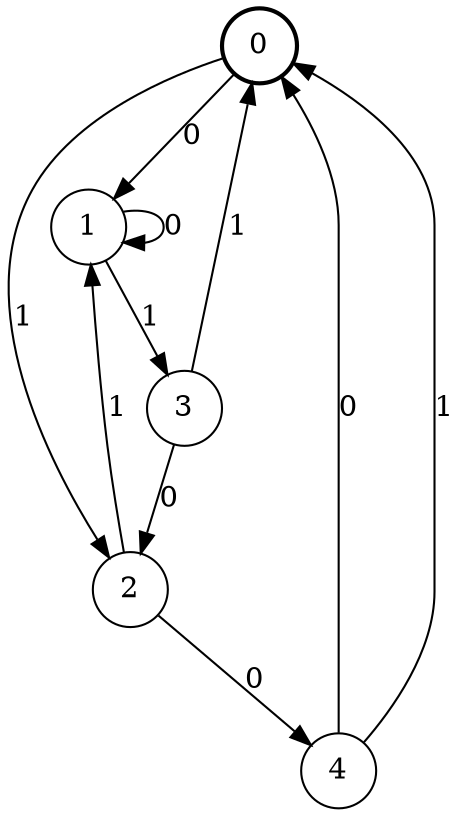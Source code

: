 digraph Automat {
    node [shape = circle];
    0 [style = "bold"];
    0 -> 1 [label = "0"];
    0 -> 2 [label = "1"];
    1 -> 1 [label = "0"];
    1 -> 3 [label = "1"];
    2 -> 4 [label = "0"];
    2 -> 1 [label = "1"];
    3 -> 2 [label = "0"];
    3 -> 0 [label = "1"];
    4 -> 0 [label = "0"];
    4 -> 0 [label = "1"];
}
